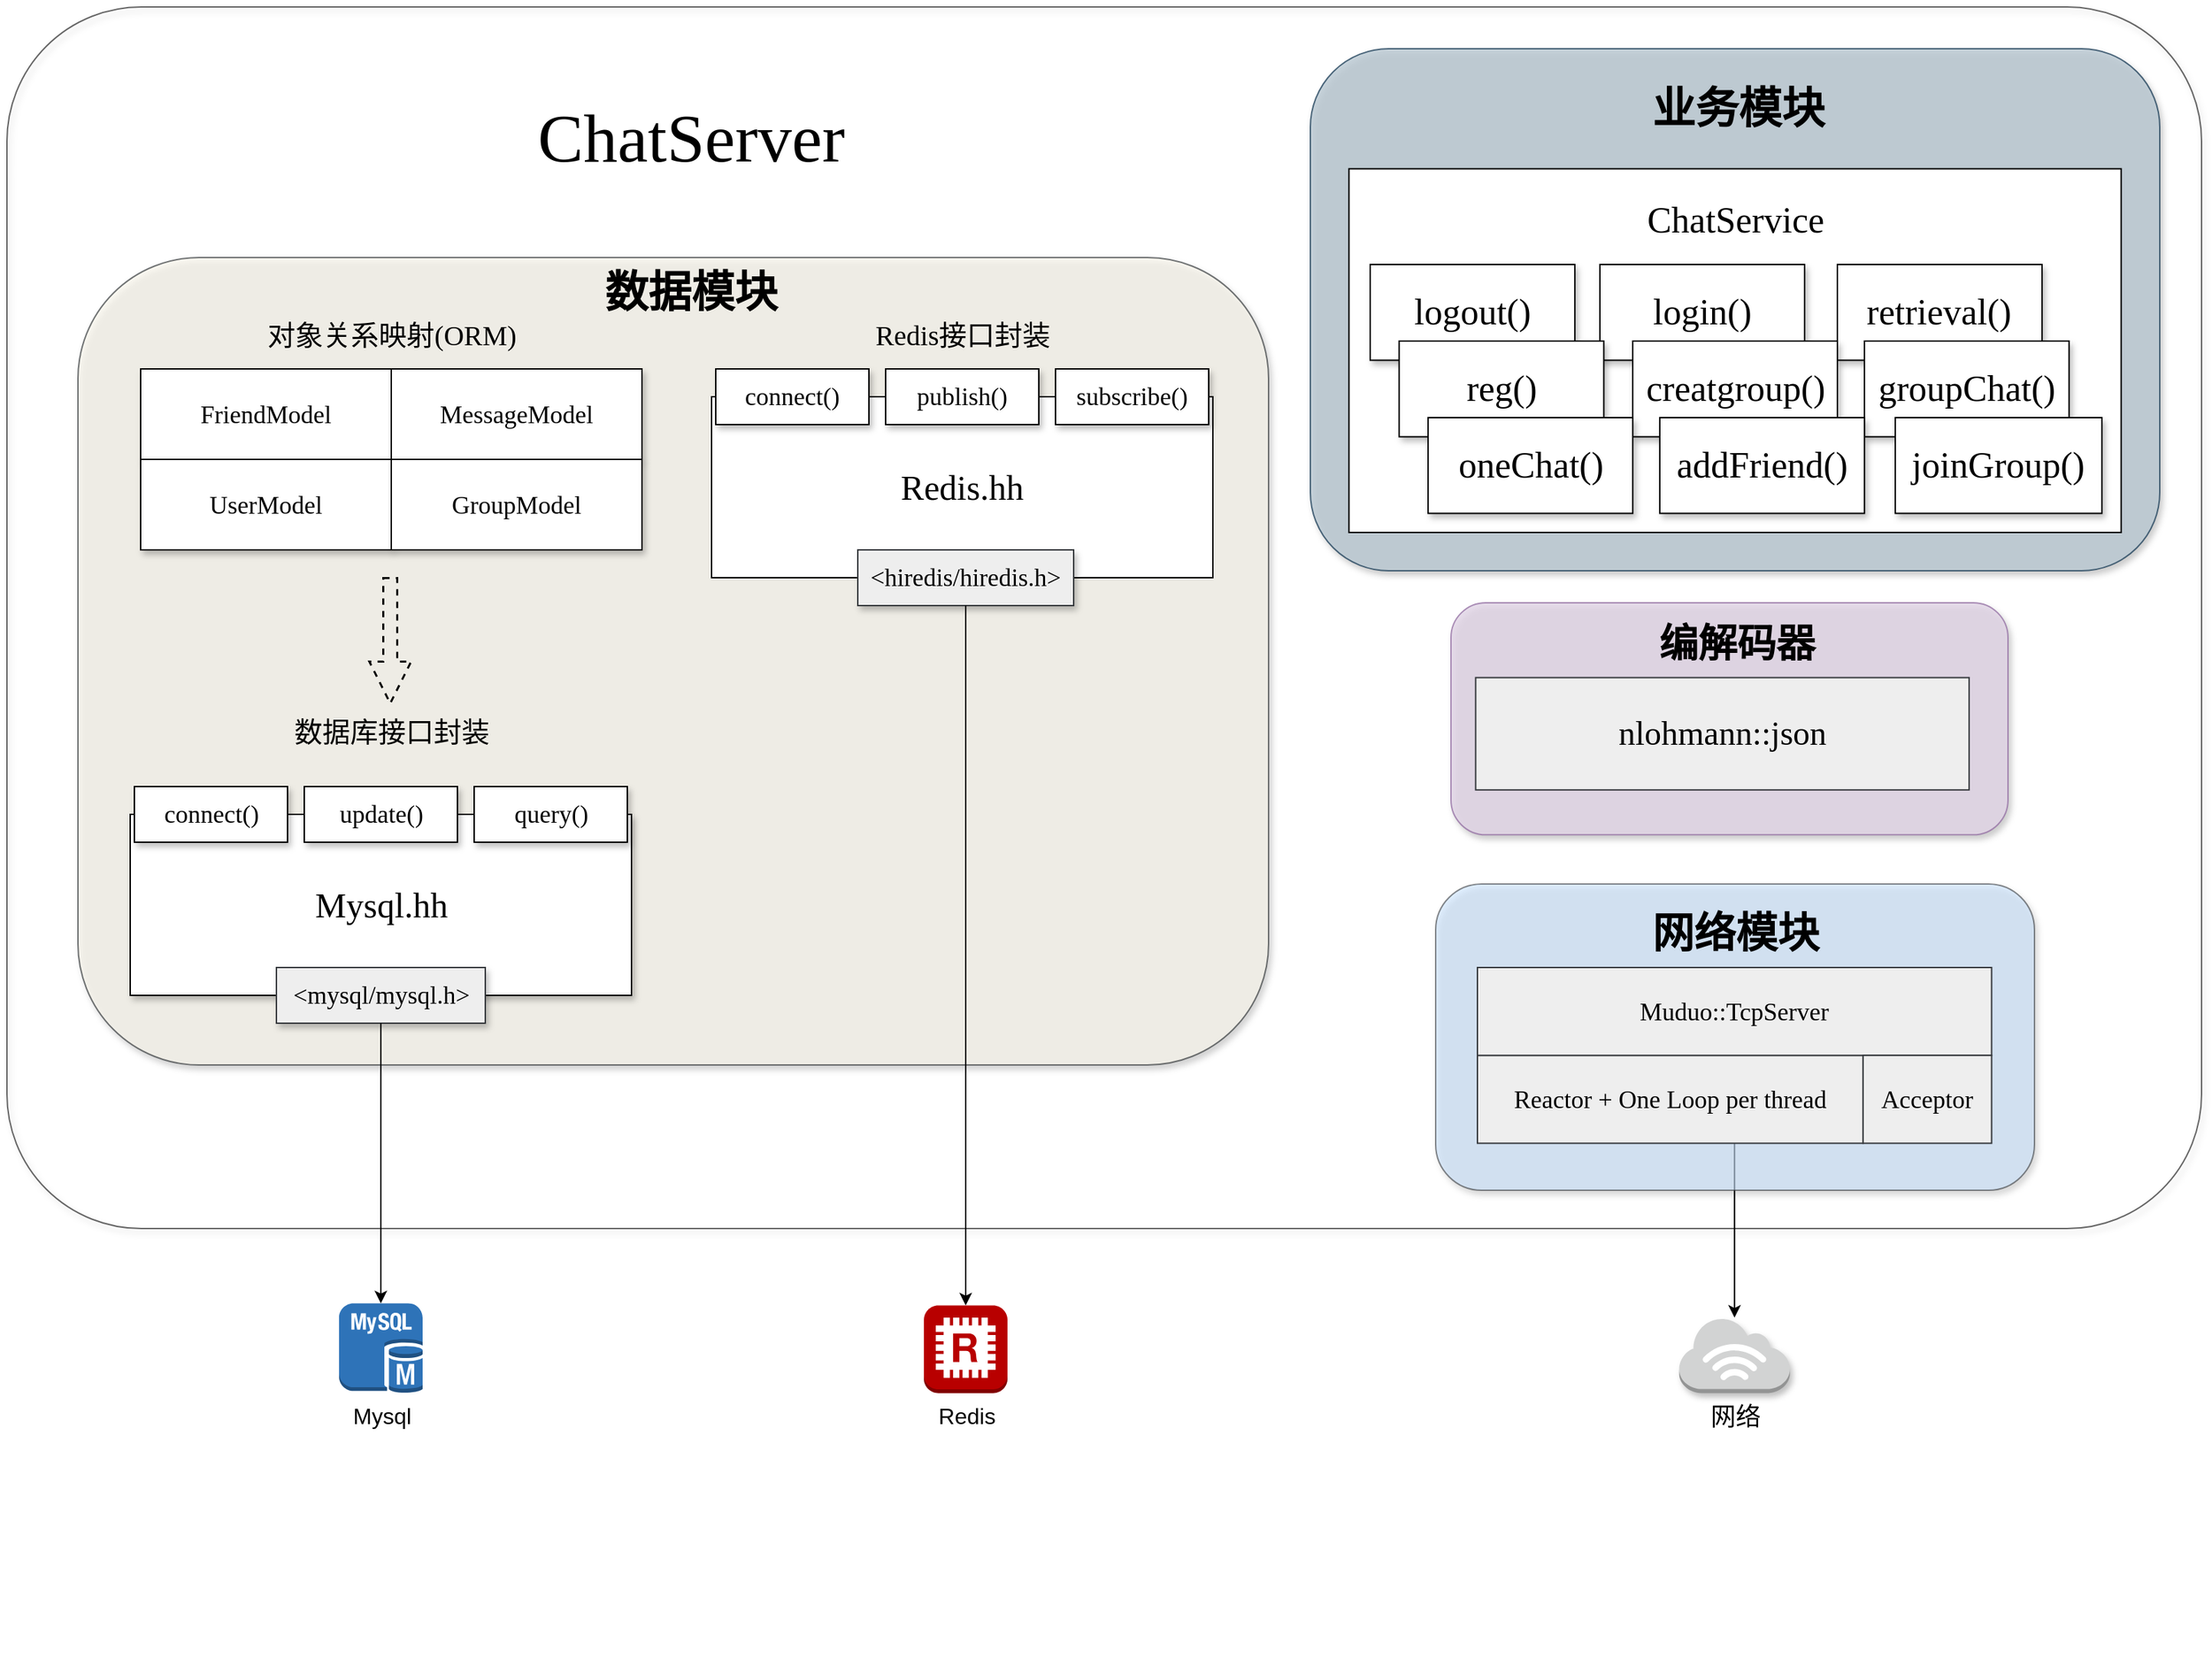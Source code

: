 <mxfile>
    <diagram id="76af5piWR8RFibzVsJao" name="第 1 页">
        <mxGraphModel dx="1558" dy="2944" grid="1" gridSize="10" guides="1" tooltips="1" connect="1" arrows="1" fold="1" page="1" pageScale="1" pageWidth="827" pageHeight="1169" math="0" shadow="0">
            <root>
                <mxCell id="0"/>
                <mxCell id="1" parent="0"/>
                <mxCell id="148" value="" style="rounded=1;whiteSpace=wrap;html=1;shadow=1;fontFamily=小米兰亭;fontSize=46;strokeColor=#000000;fillColor=none;opacity=60;arcSize=11;" vertex="1" parent="1">
                    <mxGeometry x="204" y="-20" width="1576" height="877.5" as="geometry"/>
                </mxCell>
                <mxCell id="102" value="" style="rounded=1;whiteSpace=wrap;html=1;shadow=1;fontSize=24;opacity=70;strokeColor=#36393d;fillColor=#f9f7ed;" vertex="1" parent="1">
                    <mxGeometry x="255" y="160" width="855" height="580" as="geometry"/>
                </mxCell>
                <mxCell id="68" value="&lt;b style=&quot;font-size: 31px;&quot;&gt;数据模块&lt;/b&gt;" style="text;html=1;align=center;verticalAlign=middle;resizable=0;points=[];autosize=1;strokeColor=none;fontSize=31;fontFamily=小米兰亭;" parent="1" vertex="1">
                    <mxGeometry x="625" y="165" width="140" height="40" as="geometry"/>
                </mxCell>
                <mxCell id="4" value="数据库接口封装" style="text;html=1;align=center;verticalAlign=middle;resizable=0;points=[];autosize=1;strokeColor=none;fontFamily=小米兰亭;fontSize=20;" parent="1" vertex="1">
                    <mxGeometry x="400" y="485" width="160" height="30" as="geometry"/>
                </mxCell>
                <mxCell id="92" value="" style="group" vertex="1" connectable="0" parent="1">
                    <mxGeometry x="292.5" y="640" width="780" height="525" as="geometry"/>
                </mxCell>
                <mxCell id="7" value="Mysql.hh" style="rounded=0;whiteSpace=wrap;html=1;fontFamily=小米兰亭;fontSize=25;glass=0;shadow=1;" parent="92" vertex="1">
                    <mxGeometry y="-80" width="360" height="130" as="geometry"/>
                </mxCell>
                <mxCell id="10" value="Mysql&lt;br&gt;" style="outlineConnect=0;dashed=0;verticalLabelPosition=bottom;verticalAlign=top;align=center;html=1;shape=mxgraph.aws3.mysql_db_instance;fillColor=#2E73B8;gradientColor=none;fontSize=16;" parent="92" vertex="1">
                    <mxGeometry x="150" y="271.23" width="60" height="64.5" as="geometry"/>
                </mxCell>
                <mxCell id="27" value="&amp;lt;mysql/mysql.h&amp;gt;" style="rounded=0;whiteSpace=wrap;html=1;fontFamily=小米兰亭;fontSize=18;shadow=1;fillColor=#eeeeee;strokeColor=#36393d;" parent="92" vertex="1">
                    <mxGeometry x="105" y="30" width="150" height="40" as="geometry"/>
                </mxCell>
                <mxCell id="23" style="edgeStyle=none;html=1;fontFamily=小米兰亭;fontSize=18;exitX=0.5;exitY=1;exitDx=0;exitDy=0;" parent="92" source="27" target="10" edge="1">
                    <mxGeometry relative="1" as="geometry"/>
                </mxCell>
                <mxCell id="40" value="connect()" style="shape=hexagon;perimeter=hexagonPerimeter2;whiteSpace=wrap;html=1;fixedSize=1;shadow=1;glass=0;fontFamily=小米兰亭;fontSize=18;size=-20;" parent="92" vertex="1">
                    <mxGeometry x="3" y="-100" width="110" height="40" as="geometry"/>
                </mxCell>
                <mxCell id="43" value="update()" style="shape=hexagon;perimeter=hexagonPerimeter2;whiteSpace=wrap;html=1;fixedSize=1;shadow=1;glass=0;fontFamily=小米兰亭;fontSize=18;size=-25;" parent="92" vertex="1">
                    <mxGeometry x="125" y="-100" width="110" height="40" as="geometry"/>
                </mxCell>
                <mxCell id="44" value="query()" style="shape=hexagon;perimeter=hexagonPerimeter2;whiteSpace=wrap;html=1;fixedSize=1;shadow=1;glass=0;fontFamily=小米兰亭;fontSize=18;size=-90;" parent="92" vertex="1">
                    <mxGeometry x="247" y="-100" width="110" height="40" as="geometry"/>
                </mxCell>
                <mxCell id="9" value="&lt;font color=&quot;#000000&quot; style=&quot;font-size: 16px&quot;&gt;Redis&lt;br&gt;&lt;br&gt;&lt;/font&gt;" style="outlineConnect=0;dashed=0;verticalLabelPosition=bottom;verticalAlign=top;align=center;html=1;shape=mxgraph.aws3.redis;strokeColor=#A50040;fontColor=#ffffff;fillColor=#B80000;fontSize=16;" parent="92" vertex="1">
                    <mxGeometry x="570" y="272.73" width="60" height="63" as="geometry"/>
                </mxCell>
                <mxCell id="93" value="" style="group" vertex="1" connectable="0" parent="1">
                    <mxGeometry x="300" y="200" width="400" height="510" as="geometry"/>
                </mxCell>
                <mxCell id="49" value="FriendModel" style="rounded=0;whiteSpace=wrap;html=1;fontFamily=小米兰亭;fontSize=18;shadow=1;" parent="93" vertex="1">
                    <mxGeometry y="40" width="180" height="65" as="geometry"/>
                </mxCell>
                <mxCell id="51" value="MessageModel" style="rounded=0;whiteSpace=wrap;html=1;fontFamily=小米兰亭;fontSize=18;shadow=1;" parent="93" vertex="1">
                    <mxGeometry x="180" y="40" width="180" height="65" as="geometry"/>
                </mxCell>
                <mxCell id="59" value="对象关系映射(ORM)" style="text;html=1;align=center;verticalAlign=middle;resizable=0;points=[];autosize=1;strokeColor=none;fontSize=20;fontFamily=小米兰亭;" parent="93" vertex="1">
                    <mxGeometry x="80" width="200" height="30" as="geometry"/>
                </mxCell>
                <mxCell id="61" value="" style="group;shadow=1;" parent="93" vertex="1" connectable="0">
                    <mxGeometry y="105" width="360" height="65" as="geometry"/>
                </mxCell>
                <mxCell id="6" value="UserModel" style="rounded=0;whiteSpace=wrap;html=1;fontFamily=小米兰亭;fontSize=18;shadow=1;" parent="61" vertex="1">
                    <mxGeometry width="180" height="65" as="geometry"/>
                </mxCell>
                <mxCell id="50" value="GroupModel" style="rounded=0;whiteSpace=wrap;html=1;fontFamily=小米兰亭;fontSize=18;shadow=1;" parent="61" vertex="1">
                    <mxGeometry x="180" width="180" height="65" as="geometry"/>
                </mxCell>
                <mxCell id="97" value="" style="shape=arrow;endArrow=classic;html=1;dashed=1;strokeWidth=1.5;" edge="1" parent="1">
                    <mxGeometry width="50" height="50" relative="1" as="geometry">
                        <mxPoint x="479" y="390" as="sourcePoint"/>
                        <mxPoint x="479" y="480" as="targetPoint"/>
                    </mxGeometry>
                </mxCell>
                <mxCell id="103" value="" style="group" vertex="1" connectable="0" parent="1">
                    <mxGeometry x="710" y="210" width="360" height="323" as="geometry"/>
                </mxCell>
                <mxCell id="14" value="Redis.hh" style="rounded=0;whiteSpace=wrap;html=1;fontFamily=小米兰亭;fontSize=25;" parent="103" vertex="1">
                    <mxGeometry y="50" width="360" height="130" as="geometry"/>
                </mxCell>
                <mxCell id="33" value="&amp;lt;hiredis/hiredis.h&amp;gt;" style="rounded=0;whiteSpace=wrap;html=1;fontFamily=小米兰亭;fontSize=18;shadow=1;fillColor=#eeeeee;strokeColor=#36393d;" parent="103" vertex="1">
                    <mxGeometry x="105" y="160" width="155" height="40" as="geometry"/>
                </mxCell>
                <mxCell id="45" value="publish()" style="shape=hexagon;perimeter=hexagonPerimeter2;whiteSpace=wrap;html=1;fixedSize=1;shadow=1;glass=0;fontFamily=小米兰亭;fontSize=18;size=-35;" parent="103" vertex="1">
                    <mxGeometry x="125" y="30" width="110" height="40" as="geometry"/>
                </mxCell>
                <mxCell id="46" value="subscribe()" style="shape=hexagon;perimeter=hexagonPerimeter2;whiteSpace=wrap;html=1;fixedSize=1;shadow=1;glass=0;fontFamily=小米兰亭;fontSize=18;size=-60;" parent="103" vertex="1">
                    <mxGeometry x="247" y="30" width="110" height="40" as="geometry"/>
                </mxCell>
                <mxCell id="47" value="connect()" style="shape=hexagon;perimeter=hexagonPerimeter2;whiteSpace=wrap;html=1;fixedSize=1;shadow=1;glass=0;fontFamily=小米兰亭;fontSize=18;size=-40;" parent="103" vertex="1">
                    <mxGeometry x="3" y="30" width="110" height="40" as="geometry"/>
                </mxCell>
                <mxCell id="100" value="Redis接口封装" style="text;html=1;align=center;verticalAlign=middle;resizable=0;points=[];autosize=1;strokeColor=none;fontFamily=小米兰亭;fontSize=20;" vertex="1" parent="103">
                    <mxGeometry x="105" y="-10" width="150" height="30" as="geometry"/>
                </mxCell>
                <mxCell id="127" value="" style="group" vertex="1" connectable="0" parent="1">
                    <mxGeometry x="1230" y="610" width="430" height="362.115" as="geometry"/>
                </mxCell>
                <mxCell id="86" style="edgeStyle=none;html=1;exitX=0.5;exitY=0;exitDx=0;exitDy=0;" edge="1" parent="127" source="83" target="80">
                    <mxGeometry x="-50" y="-63" as="geometry">
                        <mxPoint x="160" y="190" as="sourcePoint"/>
                    </mxGeometry>
                </mxCell>
                <mxCell id="118" value="" style="group;rotation=90;" vertex="1" connectable="0" parent="127">
                    <mxGeometry x="24" y="75.77" width="400" height="258.73" as="geometry"/>
                </mxCell>
                <mxCell id="80" value="网络" style="outlineConnect=0;dashed=0;verticalLabelPosition=bottom;verticalAlign=top;align=center;html=1;shape=mxgraph.aws3.internet_3;fillColor=#D2D3D3;gradientColor=none;shadow=1;glass=0;fontFamily=小米兰亭;fontSize=18;" parent="118" vertex="1">
                    <mxGeometry x="150.87" y="235.734" width="79.5" height="54.226" as="geometry"/>
                </mxCell>
                <mxCell id="120" value="" style="rounded=1;whiteSpace=wrap;html=1;shadow=1;fontSize=24;strokeColor=#36393d;fillColor=#cce5ff;opacity=60;" vertex="1" parent="127">
                    <mxGeometry width="430" height="220" as="geometry"/>
                </mxCell>
                <mxCell id="119" value="&lt;b style=&quot;font-size: 30px;&quot;&gt;网络模块&lt;/b&gt;" style="text;html=1;align=center;verticalAlign=middle;resizable=0;points=[];autosize=1;strokeColor=none;fontSize=30;fontFamily=小米兰亭;" vertex="1" parent="127">
                    <mxGeometry x="145" y="15" width="140" height="40" as="geometry"/>
                </mxCell>
                <mxCell id="144" value="" style="group" vertex="1" connectable="0" parent="127">
                    <mxGeometry x="11" y="-202" width="400" height="166.67" as="geometry"/>
                </mxCell>
                <mxCell id="129" value="" style="rounded=1;whiteSpace=wrap;html=1;shadow=1;fontFamily=小米兰亭;fontSize=24;strokeColor=#9673a6;fillColor=#e1d5e7;opacity=80;" vertex="1" parent="144">
                    <mxGeometry width="400" height="166.67" as="geometry"/>
                </mxCell>
                <mxCell id="84" value="nlohmann::json" style="rounded=0;whiteSpace=wrap;html=1;fontFamily=小米兰亭;fontSize=24;fillColor=#eeeeee;strokeColor=#36393d;" vertex="1" parent="144">
                    <mxGeometry x="17.721" y="53.766" width="354.372" height="80.645" as="geometry"/>
                </mxCell>
                <mxCell id="125" value="编解码器" style="text;html=1;align=center;verticalAlign=middle;resizable=0;points=[];autosize=1;strokeColor=none;fontSize=28;fontFamily=小米兰亭;fontStyle=1" vertex="1" parent="144">
                    <mxGeometry x="139.537" y="9.411" width="130" height="40" as="geometry"/>
                </mxCell>
                <mxCell id="117" value="" style="group" vertex="1" connectable="0" parent="127">
                    <mxGeometry x="30" y="60" width="400" height="160" as="geometry"/>
                </mxCell>
                <mxCell id="69" value="Reactor + One Loop per thread" style="rounded=0;whiteSpace=wrap;html=1;fontFamily=小米兰亭;fontSize=18;fillColor=#eeeeee;strokeColor=#36393d;" parent="117" vertex="1">
                    <mxGeometry y="63.12" width="276.923" height="63.12" as="geometry"/>
                </mxCell>
                <mxCell id="83" value="Muduo::TcpServer" style="rounded=0;whiteSpace=wrap;html=1;fontFamily=小米兰亭;fontSize=18;fillColor=#eeeeee;strokeColor=#36393d;" vertex="1" parent="117">
                    <mxGeometry width="369.231" height="63.12" as="geometry"/>
                </mxCell>
                <mxCell id="109" value="Acceptor" style="rounded=0;whiteSpace=wrap;html=1;fontFamily=小米兰亭;fontSize=18;fillColor=#eeeeee;strokeColor=#36393d;" vertex="1" parent="117">
                    <mxGeometry x="276.923" y="63.12" width="92.308" height="63.12" as="geometry"/>
                </mxCell>
                <mxCell id="24" style="edgeStyle=none;html=1;entryX=0.5;entryY=0;entryDx=0;entryDy=0;entryPerimeter=0;fontFamily=小米兰亭;fontSize=18;exitX=0.5;exitY=1;exitDx=0;exitDy=0;" parent="1" source="33" target="9" edge="1">
                    <mxGeometry relative="1" as="geometry">
                        <mxPoint x="890" y="520" as="sourcePoint"/>
                    </mxGeometry>
                </mxCell>
                <mxCell id="134" value="" style="group" vertex="1" connectable="0" parent="1">
                    <mxGeometry x="1140" width="610" height="385" as="geometry"/>
                </mxCell>
                <mxCell id="133" value="" style="rounded=1;whiteSpace=wrap;html=1;shadow=1;fontFamily=小米兰亭;fontSize=24;strokeColor=#23445d;fillColor=#bac8d3;opacity=80;" vertex="1" parent="134">
                    <mxGeometry y="10" width="610" height="375" as="geometry"/>
                </mxCell>
                <mxCell id="108" value="" style="group" vertex="1" connectable="0" parent="134">
                    <mxGeometry x="27.727" y="27.5" width="554.545" height="330.0" as="geometry"/>
                </mxCell>
                <mxCell id="3" value="&lt;b style=&quot;font-size: 31px;&quot;&gt;业务模块&lt;/b&gt;" style="text;html=1;align=center;verticalAlign=middle;resizable=0;points=[];autosize=1;strokeColor=none;fontFamily=小米兰亭;fontSize=31;" parent="108" vertex="1">
                    <mxGeometry x="209.496" y="5.77" width="140" height="40" as="geometry"/>
                </mxCell>
                <mxCell id="91" value="" style="group;fontSize=26;" vertex="1" connectable="0" parent="108">
                    <mxGeometry y="68.75" width="554.545" height="261.25" as="geometry"/>
                </mxCell>
                <mxCell id="36" value="&lt;font style=&quot;font-size: 26px&quot;&gt;ChatService&lt;br style=&quot;font-size: 26px&quot;&gt;&lt;br style=&quot;font-size: 26px&quot;&gt;&lt;br style=&quot;font-size: 26px&quot;&gt;&lt;br style=&quot;font-size: 26px&quot;&gt;&lt;br style=&quot;font-size: 26px&quot;&gt;&lt;br style=&quot;font-size: 26px&quot;&gt;&lt;br style=&quot;font-size: 26px&quot;&gt;&lt;/font&gt;" style="rounded=0;whiteSpace=wrap;html=1;fontFamily=小米兰亭;fontSize=26;" parent="91" vertex="1">
                    <mxGeometry width="554.545" height="261.25" as="geometry"/>
                </mxCell>
                <mxCell id="53" value="login()" style="rounded=0;whiteSpace=wrap;html=1;fontFamily=小米兰亭;fontSize=26;shadow=1;" parent="91" vertex="1">
                    <mxGeometry x="180.227" y="68.75" width="146.955" height="68.75" as="geometry"/>
                </mxCell>
                <mxCell id="54" value="logout()" style="rounded=0;whiteSpace=wrap;html=1;fontFamily=小米兰亭;fontSize=26;shadow=1;" parent="91" vertex="1">
                    <mxGeometry x="15.25" y="68.75" width="146.955" height="68.75" as="geometry"/>
                </mxCell>
                <mxCell id="55" value="retrieval()" style="rounded=0;whiteSpace=wrap;html=1;fontFamily=小米兰亭;fontSize=26;shadow=1;" parent="91" vertex="1">
                    <mxGeometry x="350.75" y="68.75" width="146.955" height="68.75" as="geometry"/>
                </mxCell>
                <mxCell id="56" value="creatgroup()" style="rounded=0;whiteSpace=wrap;html=1;fontFamily=小米兰亭;fontSize=26;shadow=1;" parent="91" vertex="1">
                    <mxGeometry x="203.795" y="123.75" width="146.955" height="68.75" as="geometry"/>
                </mxCell>
                <mxCell id="64" value="groupChat()" style="rounded=0;whiteSpace=wrap;html=1;fontFamily=小米兰亭;fontSize=26;shadow=1;" parent="91" vertex="1">
                    <mxGeometry x="370.159" y="123.75" width="146.955" height="68.75" as="geometry"/>
                </mxCell>
                <mxCell id="65" value="addFriend()" style="rounded=0;whiteSpace=wrap;html=1;fontFamily=小米兰亭;fontSize=26;shadow=1;" parent="91" vertex="1">
                    <mxGeometry x="223.205" y="178.75" width="146.955" height="68.75" as="geometry"/>
                </mxCell>
                <mxCell id="52" value="reg()" style="rounded=0;whiteSpace=wrap;html=1;fontFamily=小米兰亭;fontSize=26;shadow=1;" parent="91" vertex="1">
                    <mxGeometry x="36.045" y="123.75" width="146.955" height="68.75" as="geometry"/>
                </mxCell>
                <mxCell id="57" value="oneChat()" style="rounded=0;whiteSpace=wrap;html=1;fontFamily=小米兰亭;fontSize=26;shadow=1;" parent="91" vertex="1">
                    <mxGeometry x="56.841" y="178.75" width="146.955" height="68.75" as="geometry"/>
                </mxCell>
                <mxCell id="66" value="joinGroup()" style="rounded=0;whiteSpace=wrap;html=1;fontFamily=小米兰亭;fontSize=26;shadow=1;" parent="91" vertex="1">
                    <mxGeometry x="392.341" y="178.75" width="148.341" height="68.75" as="geometry"/>
                </mxCell>
                <mxCell id="147" value="ChatServer" style="text;html=1;align=center;verticalAlign=middle;resizable=0;points=[];autosize=1;strokeColor=none;fontSize=49;fontFamily=小米兰亭;" vertex="1" parent="1">
                    <mxGeometry x="555" y="45" width="280" height="60" as="geometry"/>
                </mxCell>
            </root>
        </mxGraphModel>
    </diagram>
</mxfile>